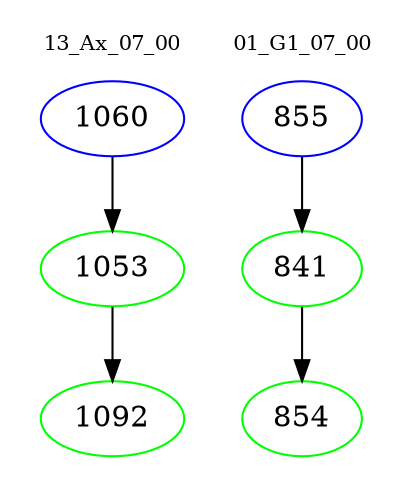 digraph{
subgraph cluster_0 {
color = white
label = "13_Ax_07_00";
fontsize=10;
T0_1060 [label="1060", color="blue"]
T0_1060 -> T0_1053 [color="black"]
T0_1053 [label="1053", color="green"]
T0_1053 -> T0_1092 [color="black"]
T0_1092 [label="1092", color="green"]
}
subgraph cluster_1 {
color = white
label = "01_G1_07_00";
fontsize=10;
T1_855 [label="855", color="blue"]
T1_855 -> T1_841 [color="black"]
T1_841 [label="841", color="green"]
T1_841 -> T1_854 [color="black"]
T1_854 [label="854", color="green"]
}
}

